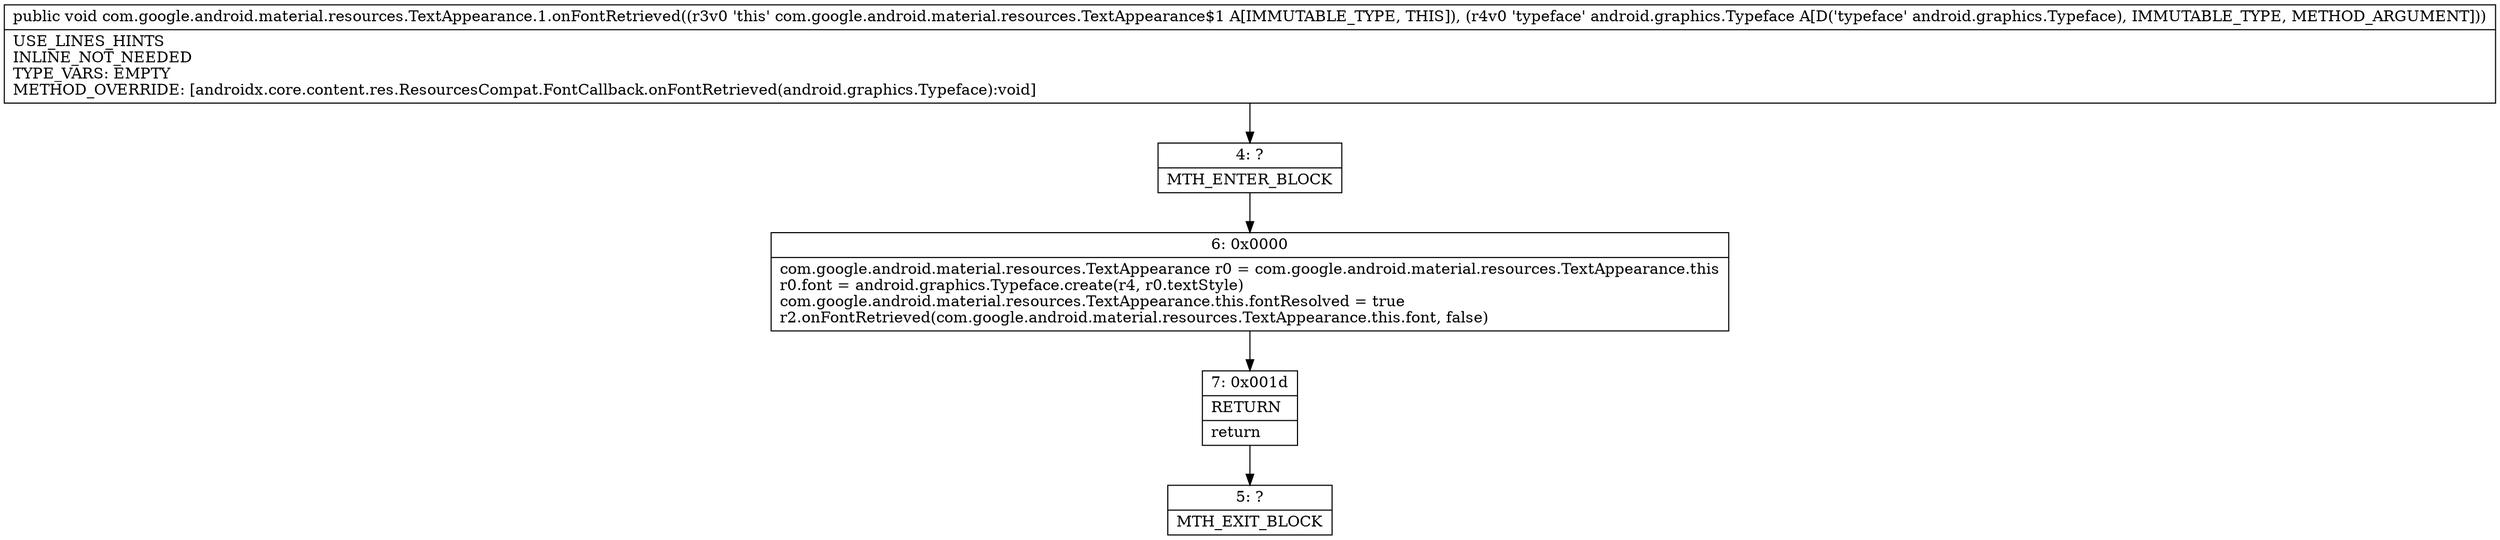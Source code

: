 digraph "CFG forcom.google.android.material.resources.TextAppearance.1.onFontRetrieved(Landroid\/graphics\/Typeface;)V" {
Node_4 [shape=record,label="{4\:\ ?|MTH_ENTER_BLOCK\l}"];
Node_6 [shape=record,label="{6\:\ 0x0000|com.google.android.material.resources.TextAppearance r0 = com.google.android.material.resources.TextAppearance.this\lr0.font = android.graphics.Typeface.create(r4, r0.textStyle)\lcom.google.android.material.resources.TextAppearance.this.fontResolved = true\lr2.onFontRetrieved(com.google.android.material.resources.TextAppearance.this.font, false)\l}"];
Node_7 [shape=record,label="{7\:\ 0x001d|RETURN\l|return\l}"];
Node_5 [shape=record,label="{5\:\ ?|MTH_EXIT_BLOCK\l}"];
MethodNode[shape=record,label="{public void com.google.android.material.resources.TextAppearance.1.onFontRetrieved((r3v0 'this' com.google.android.material.resources.TextAppearance$1 A[IMMUTABLE_TYPE, THIS]), (r4v0 'typeface' android.graphics.Typeface A[D('typeface' android.graphics.Typeface), IMMUTABLE_TYPE, METHOD_ARGUMENT]))  | USE_LINES_HINTS\lINLINE_NOT_NEEDED\lTYPE_VARS: EMPTY\lMETHOD_OVERRIDE: [androidx.core.content.res.ResourcesCompat.FontCallback.onFontRetrieved(android.graphics.Typeface):void]\l}"];
MethodNode -> Node_4;Node_4 -> Node_6;
Node_6 -> Node_7;
Node_7 -> Node_5;
}

